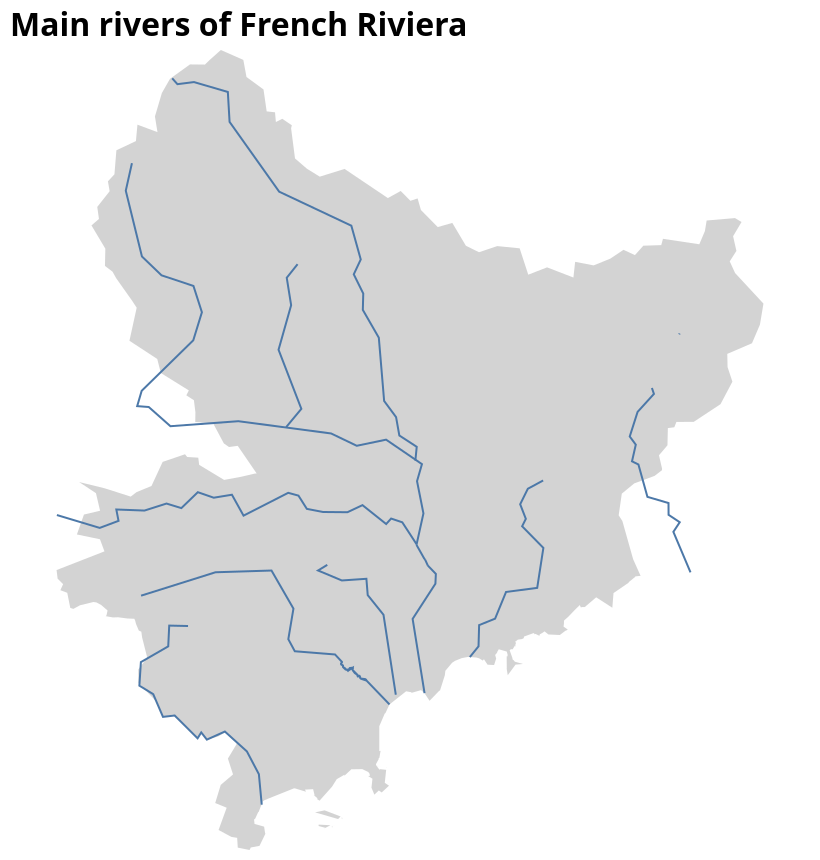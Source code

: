 {
  "config": {
    "view": {
      "continuousWidth": 400,
      "continuousHeight": 300
    },
    "title": {
      "anchor": "start",
      "font": "Fira Sans",
      "fontSize": 16
    }
  },
  "layer": [
    {
      "data": {
        "name": "data-d8e25bca57bb3e7451e300337dbffa94"
      },
      "mark": {
        "type": "geoshape",
        "fill": "lightgray"
      }
    },
    {
      "data": {
        "name": "data-8647d62fc7c11407ef1b6eb1741893b3"
      },
      "mark": {
        "type": "geoshape",
        "filled": false
      },
      "encoding": {
        "tooltip": {
          "type": "nominal",
          "field": "name"
        }
      }
    }
  ],
  "height": 400,
  "title": "Main rivers of French Riviera",
  "width": 400,
  "$schema": "https://vega.github.io/schema/vega-lite/v5.json",
  "datasets": {
    "data-d8e25bca57bb3e7451e300337dbffa94": [
      {
        "ISO3166-2": "FR-06",
        "admin_level": "6",
        "border_type": "departement",
        "boundary": "administrative",
        "id_": 7385,
        "latitude": 43.937854232198994,
        "longitude": 7.116715716536834,
        "name": "Alpes-Maritimes",
        "ref": "06",
        "ref:INSEE": "06",
        "ref:NUTS": "FR823",
        "type": "Feature",
        "type_": "relation",
        "wikidata": "Q3139",
        "wikipedia": "fr:Alpes-Maritimes",
        "geometry": {
          "type": "MultiPolygon",
          "coordinates": [
            [
              [
                [
                  6.6359389,
                  43.79060570000002
                ],
                [
                  6.7092684,
                  43.81125030000005
                ],
                [
                  6.7024185,
                  43.824608200000014
                ],
                [
                  6.6670974,
                  43.829918500000005
                ],
                [
                  6.6778791,
                  43.851913400000015
                ],
                [
                  6.7025745,
                  43.856128200000015
                ],
                [
                  6.6962713,
                  43.87550620000001
                ],
                [
                  6.6704841,
                  43.887784600000025
                ],
                [
                  6.7092491,
                  43.88093889999998
                ],
                [
                  6.7164933,
                  43.879325200000025
                ],
                [
                  6.749444400000001,
                  43.871706900000056
                ],
                [
                  6.7583537,
                  43.8766413
                ],
                [
                  6.7812711,
                  43.88344619999998
                ],
                [
                  6.7983478,
                  43.910015699999995
                ],
                [
                  6.8325827,
                  43.91842330000002
                ],
                [
                  6.8358961,
                  43.91542259999999
                ],
                [
                  6.8528891,
                  43.91464989999997
                ],
                [
                  6.8542468,
                  43.90673609999998
                ],
                [
                  6.8924422,
                  43.89012410000003
                ],
                [
                  6.91898,
                  43.89366840000001
                ],
                [
                  6.9392181,
                  43.89708870000002
                ],
                [
                  6.9422752,
                  43.897235900000005
                ],
                [
                  6.9132928,
                  43.92770220000005
                ],
                [
                  6.899985000000001,
                  43.92640159999998
                ],
                [
                  6.8920226,
                  43.930390500000016
                ],
                [
                  6.875707200000001,
                  43.95243260000002
                ],
                [
                  6.8482682,
                  43.9539609
                ],
                [
                  6.848505000000001,
                  43.96467080000004
                ],
                [
                  6.84621,
                  43.97795610000003
                ],
                [
                  6.8345912,
                  43.9833577
                ],
                [
                  6.8384074,
                  43.988780300000016
                ],
                [
                  6.7955724,
                  44.007928700000036
                ],
                [
                  6.7901014,
                  44.023382699999985
                ],
                [
                  6.747526800000001,
                  44.04342910000002
                ],
                [
                  6.75861,
                  44.079770199999984
                ],
                [
                  6.7520458,
                  44.08700410000001
                ],
                [
                  6.7272531,
                  44.11218049999999
                ],
                [
                  6.7216234,
                  44.119401299999986
                ],
                [
                  6.7100428,
                  44.12571559999995
                ],
                [
                  6.710642200000001,
                  44.14466429999999
                ],
                [
                  6.6893869,
                  44.17023560000003
                ],
                [
                  6.7008537,
                  44.17732430000002
                ],
                [
                  6.6982664,
                  44.19053199999999
                ],
                [
                  6.7172186,
                  44.207773599999996
                ],
                [
                  6.7145873,
                  44.218623399999984
                ],
                [
                  6.7245527,
                  44.22628990000006
                ],
                [
                  6.7275538,
                  44.252668799999974
                ],
                [
                  6.7574409,
                  44.262747700000006
                ],
                [
                  6.7597775,
                  44.280732100000016
                ],
                [
                  6.7904321,
                  44.272544700000026
                ],
                [
                  6.7865481,
                  44.289719699999985
                ],
                [
                  6.7972028,
                  44.31546959999998
                ],
                [
                  6.8096588,
                  44.33102220000005
                ],
                [
                  6.8401788,
                  44.34672959999996
                ],
                [
                  6.8630705,
                  44.346556899999996
                ],
                [
                  6.8701952,
                  44.351514099999996
                ],
                [
                  6.8874199,
                  44.36250810000005
                ],
                [
                  6.9218616,
                  44.35165700000006
                ],
                [
                  6.9266902,
                  44.33296669999999
                ],
                [
                  6.952752,
                  44.31929260000001
                ],
                [
                  6.957600900000001,
                  44.2952983
                ],
                [
                  6.9703713,
                  44.29427999999998
                ],
                [
                  6.9717059,
                  44.2836513
                ],
                [
                  6.981510200000001,
                  44.287152000000006
                ],
                [
                  6.9960782,
                  44.2800848
                ],
                [
                  6.994983,
                  44.276782000000004
                ],
                [
                  7.0009695,
                  44.24371680000001
                ],
                [
                  7.0192966,
                  44.232374500000006
                ],
                [
                  7.0388262,
                  44.22372719999994
                ],
                [
                  7.0768043,
                  44.23220919999999
                ],
                [
                  7.143103,
                  44.20023150000004
                ],
                [
                  7.1627268,
                  44.208014299999945
                ],
                [
                  7.177647400000001,
                  44.197245199999976
                ],
                [
                  7.1886486000000005,
                  44.19985129999999
                ],
                [
                  7.193692499999999,
                  44.18714120000004
                ],
                [
                  7.2194626,
                  44.168407899999956
                ],
                [
                  7.2417696000000005,
                  44.17297740000001
                ],
                [
                  7.2625235,
                  44.147908699999995
                ],
                [
                  7.2826254,
                  44.14077170000003
                ],
                [
                  7.3105191000000005,
                  44.14751950000003
                ],
                [
                  7.3448317,
                  44.145077600000036
                ],
                [
                  7.3580157,
                  44.1161135
                ],
                [
                  7.386793099999999,
                  44.12415690000004
                ],
                [
                  7.427136000000001,
                  44.11296999999999
                ],
                [
                  7.429774000000001,
                  44.130226000000015
                ],
                [
                  7.458088999999999,
                  44.126315
                ],
                [
                  7.483567000000001,
                  44.13371300000005
                ],
                [
                  7.5038006,
                  44.1434195
                ],
                [
                  7.5213052,
                  44.13761880000001
                ],
                [
                  7.5341655,
                  44.14794529999997
                ],
                [
                  7.5615945,
                  44.148589600000015
                ],
                [
                  7.564199000000001,
                  44.15551090000002
                ],
                [
                  7.6198643,
                  44.14951480000001
                ],
                [
                  7.6284106000000005,
                  44.1639946
                ],
                [
                  7.6310908,
                  44.175622099999984
                ],
                [
                  7.674485200000001,
                  44.17827230000001
                ],
                [
                  7.684484100000001,
                  44.17396130000002
                ],
                [
                  7.671565500000001,
                  44.15835070000004
                ],
                [
                  7.676647,
                  44.14222200000001
                ],
                [
                  7.666426000000001,
                  44.130751
                ],
                [
                  7.6745707,
                  44.1179682
                ],
                [
                  7.7180443,
                  44.084297
                ],
                [
                  7.712661799999999,
                  44.061185899999984
                ],
                [
                  7.7004925,
                  44.04069780000002
                ],
                [
                  7.6626924999999995,
                  44.02902089999999
                ],
                [
                  7.6630955,
                  44.01450820000004
                ],
                [
                  7.670522400000001,
                  43.99840550000002
                ],
                [
                  7.6522997,
                  43.9736279
                ],
                [
                  7.611261799999999,
                  43.95412710000003
                ],
                [
                  7.584788500000001,
                  43.954069500000024
                ],
                [
                  7.5815811,
                  43.94817299999997
                ],
                [
                  7.571717399999999,
                  43.947256900000006
                ],
                [
                  7.571111799999999,
                  43.9283259
                ],
                [
                  7.558106,
                  43.917296000000036
                ],
                [
                  7.5628763,
                  43.90238850000002
                ],
                [
                  7.562619699999999,
                  43.90078329999996
                ],
                [
                  7.5513461,
                  43.89456559999999
                ],
                [
                  7.5202213,
                  43.88626329999997
                ],
                [
                  7.501208,
                  43.874974399999964
                ],
                [
                  7.496422300000001,
                  43.85107120000001
                ],
                [
                  7.5020946,
                  43.84475129999997
                ],
                [
                  7.5185469,
                  43.8026073
                ],
                [
                  7.529972,
                  43.7841938
                ],
                [
                  7.5298903,
                  43.78420830000001
                ],
                [
                  7.5214985,
                  43.783571300000006
                ],
                [
                  7.5220565,
                  43.783257900000045
                ],
                [
                  7.5114114,
                  43.77700150000005
                ],
                [
                  7.512241,
                  43.776904299999956
                ],
                [
                  7.488532700000001,
                  43.7651803
                ],
                [
                  7.4867087,
                  43.74892940000001
                ],
                [
                  7.4619977,
                  43.760482300000014
                ],
                [
                  7.4445328,
                  43.74971349999994
                ],
                [
                  7.4397418,
                  43.749711800000036
                ],
                [
                  7.439080599999999,
                  43.749267700000004
                ],
                [
                  7.4391167,
                  43.749061199999986
                ],
                [
                  7.4384164,
                  43.74942189999998
                ],
                [
                  7.436885,
                  43.75191729999999
                ],
                [
                  7.428603100000001,
                  43.74603119999999
                ],
                [
                  7.419148200000001,
                  43.738887499999976
                ],
                [
                  7.4188535,
                  43.738694499999994
                ],
                [
                  7.4144819,
                  43.7359169
                ],
                [
                  7.4127007,
                  43.734695399999985
                ],
                [
                  7.4126708,
                  43.73163479999993
                ],
                [
                  7.412041600000001,
                  43.728095500000045
                ],
                [
                  7.4185234,
                  43.72475989999996
                ],
                [
                  7.415291600000001,
                  43.72343930000002
                ],
                [
                  7.4157717,
                  43.7239723
                ],
                [
                  7.4063163,
                  43.71878229999999
                ],
                [
                  7.3888106,
                  43.71939090000004
                ],
                [
                  7.382971800000001,
                  43.72280200000003
                ],
                [
                  7.379649100000001,
                  43.72112149999994
                ],
                [
                  7.376761400000001,
                  43.71997020000004
                ],
                [
                  7.375742000000001,
                  43.71963199999995
                ],
                [
                  7.375098,
                  43.717893400000044
                ],
                [
                  7.369817600000001,
                  43.71977690000005
                ],
                [
                  7.367133900000001,
                  43.720237399999995
                ],
                [
                  7.366264600000001,
                  43.72094520000001
                ],
                [
                  7.3513415,
                  43.71702009999999
                ],
                [
                  7.351588700000001,
                  43.71696460000002
                ],
                [
                  7.351237800000001,
                  43.71605679999996
                ],
                [
                  7.3512971,
                  43.715435800000016
                ],
                [
                  7.351083999999999,
                  43.71533259999998
                ],
                [
                  7.350783500000001,
                  43.715113499999994
                ],
                [
                  7.350511100000001,
                  43.71508300000006
                ],
                [
                  7.3482692,
                  43.71427349999998
                ],
                [
                  7.3427422,
                  43.71374050000005
                ],
                [
                  7.3420041000000005,
                  43.71360069999996
                ],
                [
                  7.339636600000001,
                  43.71227739999997
                ],
                [
                  7.3377433000000005,
                  43.71113789999997
                ],
                [
                  7.339335300000001,
                  43.71021809999997
                ],
                [
                  7.337936,
                  43.70727279999998
                ],
                [
                  7.3373164,
                  43.70685390000005
                ],
                [
                  7.334151,
                  43.70303040000002
                ],
                [
                  7.332005800000001,
                  43.70301550000004
                ],
                [
                  7.331825,
                  43.70321089999999
                ],
                [
                  7.3296517,
                  43.70209739999999
                ],
                [
                  7.329699,
                  43.701592999999974
                ],
                [
                  7.333712000000001,
                  43.69342199999998
                ],
                [
                  7.333956200000001,
                  43.691937299999964
                ],
                [
                  7.334337100000001,
                  43.69166930000001
                ],
                [
                  7.334343799999999,
                  43.69160250000003
                ],
                [
                  7.334853799999999,
                  43.691142100000015
                ],
                [
                  7.335314699999999,
                  43.69118219999999
                ],
                [
                  7.337423000000001,
                  43.68926300000006
                ],
                [
                  7.3498481,
                  43.68671899999996
                ],
                [
                  7.339979,
                  43.686094
                ],
                [
                  7.338621000000001,
                  43.686074999999924
                ],
                [
                  7.326601400000001,
                  43.67430799999998
                ],
                [
                  7.324987,
                  43.68153000000002
                ],
                [
                  7.325141,
                  43.681932999999965
                ],
                [
                  7.324982000000001,
                  43.69339900000001
                ],
                [
                  7.325114700000001,
                  43.69367920000001
                ],
                [
                  7.325207000000001,
                  43.69371600000003
                ],
                [
                  7.324964699999999,
                  43.69411970000001
                ],
                [
                  7.324812,
                  43.694431
                ],
                [
                  7.324713,
                  43.69478300000001
                ],
                [
                  7.326286,
                  43.69529500000002
                ],
                [
                  7.326353000000001,
                  43.69723599999995
                ],
                [
                  7.325221,
                  43.70025299999999
                ],
                [
                  7.3247512,
                  43.70057010000001
                ],
                [
                  7.3237846,
                  43.70073400000001
                ],
                [
                  7.312806299999999,
                  43.7030296
                ],
                [
                  7.3126523,
                  43.702701699999984
                ],
                [
                  7.3102128,
                  43.69968479999996
                ],
                [
                  7.3105754,
                  43.699446599999945
                ],
                [
                  7.3082206,
                  43.69741319999997
                ],
                [
                  7.307303000000001,
                  43.696748000000056
                ],
                [
                  7.3088864,
                  43.692750200000006
                ],
                [
                  7.3057358,
                  43.685550100000036
                ],
                [
                  7.295704699999999,
                  43.68593689999999
                ],
                [
                  7.290118500000001,
                  43.69205299999999
                ],
                [
                  7.2893863,
                  43.6913039
                ],
                [
                  7.288444200000001,
                  43.690484700000006
                ],
                [
                  7.282785700000001,
                  43.6930126
                ],
                [
                  7.282276200000001,
                  43.69311619999998
                ],
                [
                  7.281941500000001,
                  43.69315249999998
                ],
                [
                  7.278891,
                  43.693865800000005
                ],
                [
                  7.2688754,
                  43.69435550000008
                ],
                [
                  7.2653673,
                  43.69446420000004
                ],
                [
                  7.2562907,
                  43.6932238
                ],
                [
                  7.2461008,
                  43.6902627
                ],
                [
                  7.2414619,
                  43.6880965
                ],
                [
                  7.231098700000001,
                  43.679164999999976
                ],
                [
                  7.2303633,
                  43.6743722
                ],
                [
                  7.2228832,
                  43.65725990000002
                ],
                [
                  7.2219827,
                  43.65725670000001
                ],
                [
                  7.2069104,
                  43.6459501
                ],
                [
                  7.1994941,
                  43.65409650000002
                ],
                [
                  7.1992499,
                  43.65445170000004
                ],
                [
                  7.198839600000001,
                  43.65468520000004
                ],
                [
                  7.1939056,
                  43.6577771
                ],
                [
                  7.1788641,
                  43.654665400000034
                ],
                [
                  7.1793603,
                  43.655453
                ],
                [
                  7.175870199999999,
                  43.65583049999999
                ],
                [
                  7.1712028000000005,
                  43.6564591
                ],
                [
                  7.1713023,
                  43.6566453
                ],
                [
                  7.1455945,
                  43.64193300000002
                ],
                [
                  7.1394389,
                  43.63236930000002
                ],
                [
                  7.138251600000001,
                  43.631719799999985
                ],
                [
                  7.1299719,
                  43.61776869999996
                ],
                [
                  7.1299948,
                  43.59012659999999
                ],
                [
                  7.1319366,
                  43.590578
                ],
                [
                  7.130102,
                  43.58268329999998
                ],
                [
                  7.1289415,
                  43.58235570000001
                ],
                [
                  7.1291062,
                  43.581347300000004
                ],
                [
                  7.1248805,
                  43.57579510000002
                ],
                [
                  7.1251207,
                  43.57459180000003
                ],
                [
                  7.1267801,
                  43.57293940000002
                ],
                [
                  7.1281147,
                  43.57153880000002
                ],
                [
                  7.1303858,
                  43.569515599999974
                ],
                [
                  7.1310783,
                  43.57006439999998
                ],
                [
                  7.131287600000001,
                  43.570176200000006
                ],
                [
                  7.1404978,
                  43.56945400000002
                ],
                [
                  7.138381800000001,
                  43.55504659999999
                ],
                [
                  7.1448625,
                  43.55184989999999
                ],
                [
                  7.1336863,
                  43.54434330000001
                ],
                [
                  7.1292561,
                  43.546549399999996
                ],
                [
                  7.1224311,
                  43.54188270000004
                ],
                [
                  7.1179908,
                  43.54972570000002
                ],
                [
                  7.1195555,
                  43.559796599999956
                ],
                [
                  7.119519500000001,
                  43.55957629999996
                ],
                [
                  7.1127161,
                  43.562676999999994
                ],
                [
                  7.1144854,
                  43.5626036
                ],
                [
                  7.1157221,
                  43.563192899999976
                ],
                [
                  7.115457700000001,
                  43.5638256
                ],
                [
                  7.1146485,
                  43.56574800000002
                ],
                [
                  7.1129202,
                  43.5670728
                ],
                [
                  7.103973,
                  43.57022270000002
                ],
                [
                  7.0869905,
                  43.57003600000003
                ],
                [
                  7.0869213,
                  43.56982480000002
                ],
                [
                  7.0766051,
                  43.56285679999999
                ],
                [
                  7.0765587000000005,
                  43.56402330000003
                ],
                [
                  7.064817400000001,
                  43.55906049999997
                ],
                [
                  7.0576048,
                  43.55071390000005
                ],
                [
                  7.0384902,
                  43.535206300000006
                ],
                [
                  7.0343957,
                  43.53710660000003
                ],
                [
                  7.0356179,
                  43.53771260000004
                ],
                [
                  7.0297331,
                  43.5413644
                ],
                [
                  7.0309636,
                  43.541099799999984
                ],
                [
                  7.0286827,
                  43.54798300000001
                ],
                [
                  7.016250600000001,
                  43.547515999999995
                ],
                [
                  7.017737,
                  43.54515820000003
                ],
                [
                  7.0010154,
                  43.54883880000002
                ],
                [
                  6.9993892,
                  43.54892930000004
                ],
                [
                  6.954094,
                  43.53576679999995
                ],
                [
                  6.9542453,
                  43.5356128
                ],
                [
                  6.9516825,
                  43.534621700000024
                ],
                [
                  6.9451161,
                  43.52236269999998
                ],
                [
                  6.9447266,
                  43.52274000000001
                ],
                [
                  6.9401153,
                  43.51541459999997
                ],
                [
                  6.9387552,
                  43.51445319999999
                ],
                [
                  6.9382464,
                  43.51461529999996
                ],
                [
                  6.9390138,
                  43.50931539999997
                ],
                [
                  6.9392618,
                  43.509381599999976
                ],
                [
                  6.9536944,
                  43.50639909999998
                ],
                [
                  6.9552059,
                  43.49887959999998
                ],
                [
                  6.9557725,
                  43.4987373
                ],
                [
                  6.9466385,
                  43.485066899999964
                ],
                [
                  6.9332334,
                  43.483246100000024
                ],
                [
                  6.9335262,
                  43.48360870000003
                ],
                [
                  6.9313829,
                  43.48046139999997
                ],
                [
                  6.9133393,
                  43.48308980000003
                ],
                [
                  6.9124122,
                  43.493978700000014
                ],
                [
                  6.9037401,
                  43.494962099999995
                ],
                [
                  6.8839579,
                  43.502643
                ],
                [
                  6.8963421,
                  43.527406599999985
                ],
                [
                  6.8788105,
                  43.53259069999998
                ],
                [
                  6.887274500000001,
                  43.552734100000016
                ],
                [
                  6.906082,
                  43.564338699999986
                ],
                [
                  6.8982327,
                  43.5819308
                ],
                [
                  6.9119726,
                  43.598458200000024
                ],
                [
                  6.8943169,
                  43.61119259999998
                ],
                [
                  6.8829933,
                  43.60633710000001
                ],
                [
                  6.8660262,
                  43.60293980000001
                ],
                [
                  6.8576546,
                  43.610948200000024
                ],
                [
                  6.8523633,
                  43.604225199999966
                ],
                [
                  6.8389068,
                  43.61426079999997
                ],
                [
                  6.824002,
                  43.62380339999999
                ],
                [
                  6.8132314,
                  43.63056400000003
                ],
                [
                  6.7988641,
                  43.62813890000002
                ],
                [
                  6.7907148,
                  43.64352160000001
                ],
                [
                  6.7612838,
                  43.665849999999956
                ],
                [
                  6.7610699,
                  43.680634300000015
                ],
                [
                  6.7747485,
                  43.69379649999999
                ],
                [
                  6.7669154,
                  43.71614129999998
                ],
                [
                  6.765728400000001,
                  43.722461500000044
                ],
                [
                  6.7619001,
                  43.72367089999997
                ],
                [
                  6.757653,
                  43.730893200000054
                ],
                [
                  6.7561665,
                  43.73495190000003
                ],
                [
                  6.7549614,
                  43.736754000000005
                ],
                [
                  6.7446483,
                  43.73703429999999
                ],
                [
                  6.7300031,
                  43.73841260000001
                ],
                [
                  6.722269000000001,
                  43.7382249
                ],
                [
                  6.711279,
                  43.73961819999997
                ],
                [
                  6.7123819,
                  43.740466899999994
                ],
                [
                  6.7140354,
                  43.74591239999997
                ],
                [
                  6.7043005,
                  43.751979299999995
                ],
                [
                  6.6969419,
                  43.75483570000003
                ],
                [
                  6.6923907,
                  43.755287500000016
                ],
                [
                  6.6717492,
                  43.75164750000007
                ],
                [
                  6.6616813,
                  43.74767359999999
                ],
                [
                  6.6569365000000005,
                  43.74878920000003
                ],
                [
                  6.6523367,
                  43.765459499999984
                ],
                [
                  6.6417706,
                  43.768329699999995
                ],
                [
                  6.6459989,
                  43.7750061
                ],
                [
                  6.6375673,
                  43.781094300000014
                ],
                [
                  6.6362775,
                  43.78889729999999
                ],
                [
                  6.6359389,
                  43.79060570000002
                ]
              ]
            ],
            [
              [
                [
                  7.0192417,
                  43.54885510000001
                ],
                [
                  7.019186200000001,
                  43.5486891
                ],
                [
                  7.0189432,
                  43.548719999999975
                ],
                [
                  7.0190186,
                  43.548896799999994
                ],
                [
                  7.0192417,
                  43.54885510000001
                ]
              ]
            ],
            [
              [
                [
                  7.0456185,
                  43.50391389999995
                ],
                [
                  7.0457258,
                  43.504271900000035
                ],
                [
                  7.046053000000001,
                  43.503834200000014
                ],
                [
                  7.0454495,
                  43.50357540000004
                ],
                [
                  7.0456185,
                  43.50391389999995
                ]
              ]
            ],
            [
              [
                [
                  7.0475845,
                  43.50504870000003
                ],
                [
                  7.0370757,
                  43.50711009999999
                ],
                [
                  7.0371835,
                  43.50865960000001
                ],
                [
                  7.0552135,
                  43.507997900000014
                ],
                [
                  7.0475845,
                  43.50504870000003
                ]
              ]
            ],
            [
              [
                [
                  7.0514728,
                  43.49945329999999
                ],
                [
                  7.0515462,
                  43.499491699999986
                ],
                [
                  7.0514728,
                  43.49945329999999
                ],
                [
                  7.0514728,
                  43.49945329999999
                ]
              ]
            ],
            [
              [
                [
                  7.0574066,
                  43.505822400000014
                ],
                [
                  7.0575263,
                  43.50594450000002
                ],
                [
                  7.057793800000001,
                  43.50591070000003
                ],
                [
                  7.057685200000001,
                  43.505786900000025
                ],
                [
                  7.0574066,
                  43.505822400000014
                ]
              ]
            ],
            [
              [
                [
                  7.0581848,
                  43.506760799999995
                ],
                [
                  7.0587381,
                  43.506073900000025
                ],
                [
                  7.0563673,
                  43.50602870000002
                ],
                [
                  7.0575638,
                  43.50630249999997
                ],
                [
                  7.0581848,
                  43.506760799999995
                ]
              ]
            ],
            [
              [
                [
                  7.058363,
                  43.50559650000002
                ],
                [
                  7.0584271,
                  43.505763300000034
                ],
                [
                  7.0592551,
                  43.50617680000003
                ],
                [
                  7.0587462,
                  43.5055629
                ],
                [
                  7.058363,
                  43.50559650000002
                ]
              ]
            ],
            [
              [
                [
                  7.0587403,
                  43.507534699999994
                ],
                [
                  7.058959,
                  43.507452399999934
                ],
                [
                  7.0588245,
                  43.507330300000035
                ],
                [
                  7.0585482,
                  43.507375800000005
                ],
                [
                  7.0587403,
                  43.507534699999994
                ]
              ]
            ],
            [
              [
                [
                  7.0591593,
                  43.507275399999955
                ],
                [
                  7.0590946,
                  43.507316100000004
                ],
                [
                  7.0592931,
                  43.50735059999999
                ],
                [
                  7.059237,
                  43.507266
                ],
                [
                  7.0591593,
                  43.507275399999955
                ]
              ]
            ],
            [
              [
                [
                  7.0602543,
                  43.5074043
                ],
                [
                  7.0601248,
                  43.50744500000001
                ],
                [
                  7.0613594,
                  43.507379299999975
                ],
                [
                  7.060603900000001,
                  43.50731659999993
                ],
                [
                  7.0602543,
                  43.5074043
                ]
              ]
            ],
            [
              [
                [
                  7.0669301,
                  43.51484249999999
                ],
                [
                  7.031642300000001,
                  43.522217600000005
                ],
                [
                  7.0463019000000005,
                  43.52447459999999
                ],
                [
                  7.0707486,
                  43.51766410000002
                ],
                [
                  7.0669301,
                  43.51484249999999
                ]
              ]
            ],
            [
              [
                [
                  7.0729178,
                  43.515405299999955
                ],
                [
                  7.0722058,
                  43.5156941
                ],
                [
                  7.0728838,
                  43.51687070000001
                ],
                [
                  7.0736632,
                  43.51446239999992
                ],
                [
                  7.0729178,
                  43.515405299999955
                ]
              ]
            ],
            [
              [
                [
                  7.0845438,
                  43.568552199999985
                ],
                [
                  7.084325,
                  43.56849650000006
                ],
                [
                  7.084220900000001,
                  43.568677899999976
                ],
                [
                  7.0844683,
                  43.56874090000001
                ],
                [
                  7.0845438,
                  43.568552199999985
                ]
              ]
            ],
            [
              [
                [
                  7.0849264,
                  43.56650230000004
                ],
                [
                  7.0847014,
                  43.566517399999974
                ],
                [
                  7.0847147,
                  43.56670740000004
                ],
                [
                  7.0849649,
                  43.56668779999995
                ],
                [
                  7.0849264,
                  43.56650230000004
                ]
              ]
            ],
            [
              [
                [
                  7.126498,
                  43.54643680000002
                ],
                [
                  7.1268172,
                  43.5464466
                ],
                [
                  7.1267594,
                  43.54639370000001
                ],
                [
                  7.126498,
                  43.54643680000002
                ]
              ]
            ],
            [
              [
                [
                  7.1275875,
                  43.57407390000001
                ],
                [
                  7.1282323,
                  43.57295690000004
                ],
                [
                  7.1281113,
                  43.572868000000014
                ],
                [
                  7.1277397,
                  43.57336359999995
                ],
                [
                  7.1275875,
                  43.57407390000001
                ]
              ]
            ],
            [
              [
                [
                  7.127756,
                  43.54654179999995
                ],
                [
                  7.1278618,
                  43.54658809999997
                ],
                [
                  7.1279357,
                  43.546567099999976
                ],
                [
                  7.1278713,
                  43.54651459999998
                ],
                [
                  7.127756,
                  43.54654179999995
                ]
              ]
            ],
            [
              [
                [
                  7.129102,
                  43.57210000000001
                ],
                [
                  7.1290416,
                  43.57197739999999
                ],
                [
                  7.1288369,
                  43.57201790000002
                ],
                [
                  7.1289058,
                  43.57216180000004
                ],
                [
                  7.129102,
                  43.57210000000001
                ]
              ]
            ],
            [
              [
                [
                  7.1318705,
                  43.572594899999956
                ],
                [
                  7.1319441,
                  43.572765600000004
                ],
                [
                  7.1320541,
                  43.57273259999999
                ],
                [
                  7.131959000000001,
                  43.57256570000003
                ],
                [
                  7.1318705,
                  43.572594899999956
                ]
              ]
            ],
            [
              [
                [
                  7.1319027,
                  43.543726699999986
                ],
                [
                  7.1319685,
                  43.54376149999998
                ],
                [
                  7.1320314,
                  43.54375000000001
                ],
                [
                  7.1319537,
                  43.54367230000004
                ],
                [
                  7.1319027,
                  43.543726699999986
                ]
              ]
            ],
            [
              [
                [
                  7.1323292,
                  43.54389389999995
                ],
                [
                  7.1323774,
                  43.54388999999997
                ],
                [
                  7.1323345,
                  43.543858900000025
                ],
                [
                  7.1323292,
                  43.54389389999995
                ]
              ]
            ],
            [
              [
                [
                  7.132415,
                  43.54399499999998
                ],
                [
                  7.1324645,
                  43.544019899999995
                ],
                [
                  7.1324445,
                  43.54395030000002
                ],
                [
                  7.132415,
                  43.54399499999998
                ]
              ]
            ],
            [
              [
                [
                  7.1379779,
                  43.55501750000002
                ],
                [
                  7.138053,
                  43.55501170000002
                ],
                [
                  7.1380369,
                  43.55495140000002
                ],
                [
                  7.1379779,
                  43.55501750000002
                ]
              ]
            ],
            [
              [
                [
                  7.1383266,
                  43.548787200000035
                ],
                [
                  7.1385653,
                  43.54875609999994
                ],
                [
                  7.1384473,
                  43.54856369999999
                ],
                [
                  7.1383266,
                  43.548787200000035
                ]
              ]
            ],
            [
              [
                [
                  7.1403605,
                  43.5715995
                ],
                [
                  7.1405407,
                  43.5718482
                ],
                [
                  7.1410945,
                  43.57203430000002
                ],
                [
                  7.140910800000001,
                  43.571580600000026
                ],
                [
                  7.1403605,
                  43.5715995
                ]
              ]
            ],
            [
              [
                [
                  7.1410087,
                  43.568652000000036
                ],
                [
                  7.1410958,
                  43.56858549999999
                ],
                [
                  7.141030100000001,
                  43.56851009999999
                ],
                [
                  7.1409818000000005,
                  43.56851200000008
                ],
                [
                  7.1410087,
                  43.568652000000036
                ]
              ]
            ],
            [
              [
                [
                  7.1437016,
                  43.55456070000006
                ],
                [
                  7.1438411,
                  43.55444599999996
                ],
                [
                  7.143766,
                  43.554323599999954
                ],
                [
                  7.1436962,
                  43.55434889999999
                ],
                [
                  7.1437016,
                  43.55456070000006
                ]
              ]
            ],
            [
              [
                [
                  7.3375475,
                  43.70587239999999
                ],
                [
                  7.337315700000001,
                  43.706019500000004
                ],
                [
                  7.339508400000001,
                  43.7079532
                ],
                [
                  7.338826700000001,
                  43.7068003
                ],
                [
                  7.3375475,
                  43.70587239999999
                ]
              ]
            ],
            [
              [
                [
                  7.3395046,
                  43.71143279999999
                ],
                [
                  7.339480100000001,
                  43.71156329999999
                ],
                [
                  7.3401366,
                  43.7118128
                ],
                [
                  7.3401574,
                  43.71171810000004
                ],
                [
                  7.3395046,
                  43.71143279999999
                ]
              ]
            ],
            [
              [
                [
                  7.339633000000001,
                  43.71175419999997
                ],
                [
                  7.339544400000001,
                  43.71195099999998
                ],
                [
                  7.339799500000001,
                  43.711943499999975
                ],
                [
                  7.3398224,
                  43.71187930000001
                ],
                [
                  7.339633000000001,
                  43.71175419999997
                ]
              ]
            ],
            [
              [
                [
                  7.3672777,
                  43.720028199999994
                ],
                [
                  7.367571600000001,
                  43.71924029999998
                ],
                [
                  7.3667064,
                  43.71991809999998
                ],
                [
                  7.366945699999999,
                  43.72006119999998
                ],
                [
                  7.3672777,
                  43.720028199999994
                ]
              ]
            ],
            [
              [
                [
                  7.3675509,
                  43.71921839999997
                ],
                [
                  7.367655499999999,
                  43.71923389999998
                ],
                [
                  7.367647500000001,
                  43.7191602
                ],
                [
                  7.3675885,
                  43.71917570000004
                ],
                [
                  7.3675509,
                  43.71921839999997
                ]
              ]
            ],
            [
              [
                [
                  7.3923513000000005,
                  43.72006280000004
                ],
                [
                  7.392349499999999,
                  43.71991930000003
                ],
                [
                  7.3921074,
                  43.71996999999999
                ],
                [
                  7.3922465,
                  43.720006100000056
                ],
                [
                  7.3923513000000005,
                  43.72006280000004
                ]
              ]
            ]
          ]
        }
      }
    ],
    "data-8647d62fc7c11407ef1b6eb1741893b3": [
      {
        "id_": 1076176,
        "latitude": 43.95332664498935,
        "length": 107106.16032824226,
        "longitude": 6.977516688674625,
        "name": "Le Var",
        "name:it": "Varo",
        "name:oc": "Var",
        "ref:sandre": "Y6--0200",
        "source:name:oc": "ieo-bdtopoc",
        "type": "Feature",
        "type_": "relation",
        "waterway": "river",
        "wikidata": null,
        "wikipedia": null,
        "geometry": {
          "type": "MultiLineString",
          "coordinates": [
            [
              [
                6.7513384,
                44.238523799999996
              ],
              [
                6.7419176,
                44.20833650000006
              ],
              [
                6.7666551,
                44.13609970000003
              ],
              [
                6.7966084,
                44.11540479999997
              ],
              [
                6.845506,
                44.10372189999997
              ],
              [
                6.8584442,
                44.074791499999996
              ],
              [
                6.8452369,
                44.04395409999999
              ],
              [
                6.766258900000001,
                43.98835069999999
              ],
              [
                6.7593829,
                43.97147079999997
              ],
              [
                6.7770524,
                43.970505500000016
              ],
              [
                6.810269,
                43.949348499999964
              ],
              [
                6.9142069,
                43.95486699999999
              ],
              [
                7.0562467,
                43.941339500000026
              ],
              [
                7.095474800000001,
                43.92777480000001
              ],
              [
                7.140385,
                43.93451920000004
              ],
              [
                7.1952631,
                43.907537199999986
              ],
              [
                7.1877454,
                43.888748700000036
              ],
              [
                7.197551600000001,
                43.853156900000016
              ],
              [
                7.186910400000001,
                43.818435300000004
              ]
            ],
            [
              [
                7.186910400000001,
                43.818435300000004
              ],
              [
                7.198961399999999,
                43.80304820000001
              ]
            ],
            [
              [
                7.198961399999999,
                43.80304820000001
              ],
              [
                7.2002496,
                43.801947899999995
              ]
            ],
            [
              [
                7.2002496,
                43.801947899999995
              ],
              [
                7.204314900000001,
                43.79553880000001
              ]
            ],
            [
              [
                7.204314900000001,
                43.79553880000001
              ],
              [
                7.2165778,
                43.78633599999999
              ],
              [
                7.215875800000001,
                43.77550730000002
              ],
              [
                7.1810215,
                43.73662779999996
              ],
              [
                7.1992499,
                43.65445170000004
              ]
            ],
            [
              [
                7.186910400000001,
                43.818435300000004
              ],
              [
                7.198961399999999,
                43.80304820000001
              ]
            ],
            [
              [
                7.2002496,
                43.801947899999995
              ],
              [
                7.204314900000001,
                43.79553880000001
              ]
            ]
          ]
        }
      },
      {
        "id_": 1084687,
        "latitude": 44.14639462182263,
        "length": 62737.17109873583,
        "longitude": 7.033972618767236,
        "name": "La Tin\u00e9e",
        "name:it": "Tinea",
        "name:oc": "Tini\u00e1",
        "ref:sandre": "Y62-0400",
        "source:name:oc": "ieo-bdtopoc",
        "type": "Feature",
        "type_": "relation",
        "waterway": "river",
        "wikidata": null,
        "wikipedia": null,
        "geometry": {
          "type": "LineString",
          "coordinates": [
            [
              6.8129816,
              44.33150089999998
            ],
            [
              6.8209827,
              44.32509630000001
            ],
            [
              6.8463141,
              44.32739860000005
            ],
            [
              6.8981501,
              44.31655490000005
            ],
            [
              6.9008123,
              44.28377350000004
            ],
            [
              6.9767371,
              44.20723980000004
            ],
            [
              7.087195,
              44.16989609999996
            ],
            [
              7.1015971,
              44.13283769999998
            ],
            [
              7.0909059,
              44.11649510000004
            ],
            [
              7.1054328,
              44.095374099999994
            ],
            [
              7.104778200000001,
              44.077405600000006
            ],
            [
              7.129262600000001,
              44.0467998
            ],
            [
              7.1373875,
              43.97714919999998
            ],
            [
              7.1556746,
              43.95935230000005
            ],
            [
              7.1606659,
              43.93910749999997
            ],
            [
              7.1872882,
              43.926626899999995
            ],
            [
              7.185197700000001,
              43.91141890000003
            ]
          ]
        }
      },
      {
        "id_": 1116884,
        "latitude": 43.89089071873767,
        "length": 27979.368285974648,
        "longitude": 7.549631481859748,
        "name": "La Roya",
        "name:it": "Fiume Roia",
        "name:oc": null,
        "ref:sandre": "Y66-0400",
        "source:name:oc": null,
        "type": "Feature",
        "type_": "relation",
        "waterway": "river",
        "wikidata": "Q2094628",
        "wikipedia": "en:Roya (river)",
        "geometry": {
          "type": "MultiLineString",
          "coordinates": [
            [
              [
                7.5472968,
                43.99146270000003
              ],
              [
                7.5503954,
                43.98491729999999
              ],
              [
                7.5253886,
                43.965133800000025
              ],
              [
                7.5133527,
                43.93799959999999
              ],
              [
                7.522616500000001,
                43.92899300000002
              ],
              [
                7.516818000000001,
                43.91061299999998
              ],
              [
                7.526639399999999,
                43.90715529999999
              ],
              [
                7.540438099999999,
                43.87143049999996
              ],
              [
                7.5726943,
                43.8646059
              ],
              [
                7.572806800000001,
                43.85160489999995
              ],
              [
                7.589883500000001,
                43.843427899999995
              ],
              [
                7.580149,
                43.83281059999999
              ],
              [
                7.606360699999999,
                43.78807060000001
              ]
            ],
            [
              [
                7.589731500000001,
                44.051448900000004
              ],
              [
                7.5890717,
                44.050483099999944
              ]
            ]
          ]
        }
      },
      {
        "id_": 1162746,
        "latitude": 43.85655269938015,
        "length": 53425.954068177445,
        "longitude": 6.911555354210652,
        "name": "L'Est\u00e9ron",
        "name:it": null,
        "name:oc": null,
        "ref:sandre": "Y64-0400",
        "source:name:oc": null,
        "type": "Feature",
        "type_": "relation",
        "waterway": "river",
        "wikidata": null,
        "wikipedia": null,
        "geometry": {
          "type": "LineString",
          "coordinates": [
            [
              6.6364797,
              43.85137020000002
            ],
            [
              6.7020067,
              43.83716939999999
            ],
            [
              6.7308064,
              43.8449412
            ],
            [
              6.727445900000001,
              43.857489300000026
            ],
            [
              6.7705259,
              43.856308600000084
            ],
            [
              6.804238200000001,
              43.86404780000004
            ],
            [
              6.8269967,
              43.859026499999956
            ],
            [
              6.8522057,
              43.87658089999998
            ],
            [
              6.8765831,
              43.8704949
            ],
            [
              6.9044055,
              43.873778399999985
            ],
            [
              6.9221864,
              43.850698300000055
            ],
            [
              6.9905664,
              43.875887100000014
            ],
            [
              7.0062518,
              43.87278909999996
            ],
            [
              7.019076,
              43.85817849999997
            ],
            [
              7.0438881,
              43.85472799999998
            ],
            [
              7.0812142,
              43.85447460000002
            ],
            [
              7.104263,
              43.86228330000002
            ],
            [
              7.1405017,
              43.841451600000006
            ],
            [
              7.1480996,
              43.84749069999996
            ],
            [
              7.1651747,
              43.84334429999998
            ],
            [
              7.186747400000001,
              43.81946199999997
            ]
          ]
        }
      },
      {
        "id_": 1162751,
        "latitude": 43.74213480897144,
        "length": 22600.306409004734,
        "longitude": 7.111516339393439,
        "name": "La Cagne",
        "name:it": null,
        "name:oc": null,
        "ref:sandre": "Y5620500",
        "source:name:oc": null,
        "type": "Feature",
        "type_": "relation",
        "waterway": "river",
        "wikidata": null,
        "wikipedia": null,
        "geometry": {
          "type": "LineString",
          "coordinates": [
            [
              7.0503635000000004,
              43.796353400000044
            ],
            [
              7.0362303,
              43.79011689999998
            ],
            [
              7.0726727,
              43.77910600000001
            ],
            [
              7.1102417,
              43.780947900000044
            ],
            [
              7.1122613,
              43.762923699999995
            ],
            [
              7.1364165,
              43.741166300000046
            ],
            [
              7.1552354000000005,
              43.65269209999998
            ]
          ]
        }
      },
      {
        "id_": 1162753,
        "latitude": 43.79143725116966,
        "length": 29745.809683596483,
        "longitude": 7.340630081074801,
        "name": "Le Paillon",
        "name:it": null,
        "name:oc": null,
        "ref:sandre": "Y65-0400",
        "source:name:oc": null,
        "type": "Feature",
        "type_": "relation",
        "waterway": "river",
        "wikidata": "Q3088027",
        "wikipedia": null,
        "geometry": {
          "type": "LineString",
          "coordinates": [
            [
              7.3807811,
              43.8895067
            ],
            [
              7.3573765,
              43.880384399999954
            ],
            [
              7.345647199999999,
              43.8632654
            ],
            [
              7.354301500000001,
              43.84715609999998
            ],
            [
              7.348637300000001,
              43.83895599999996
            ],
            [
              7.3811488,
              43.815064599999985
            ],
            [
              7.371700199999999,
              43.77089510000002
            ],
            [
              7.324013300000001,
              43.7664154
            ],
            [
              7.3072444999999995,
              43.73687070000001
            ],
            [
              7.2828114,
              43.72974519999996
            ],
            [
              7.281884299999999,
              43.706261299999994
            ],
            [
              7.268568700000001,
              43.69438070000006
            ]
          ]
        }
      },
      {
        "id_": 1281435,
        "latitude": 43.63787231530272,
        "length": 37191.082290379585,
        "longitude": 6.842304154657863,
        "name": "La Siagne",
        "name:it": null,
        "name:oc": null,
        "ref:sandre": "Y55-0400",
        "source:name:oc": null,
        "type": "Feature",
        "type_": "relation",
        "waterway": "river",
        "wikidata": "Q652329",
        "wikipedia": "fr:Siagne",
        "geometry": {
          "type": "LineString",
          "coordinates": [
            [
              6.8372413,
              43.72873270000003
            ],
            [
              6.8084238,
              43.72920829999999
            ],
            [
              6.8068953,
              43.70623339999997
            ],
            [
              6.7650581,
              43.688807400000044
            ],
            [
              6.7627266,
              43.66273150000003
            ],
            [
              6.7839569,
              43.653274899999964
            ],
            [
              6.7988641,
              43.62813890000002
            ],
            [
              6.8167617,
              43.629675799999994
            ],
            [
              6.8518326,
              43.60438599999999
            ],
            [
              6.8574335,
              43.61091170000004
            ],
            [
              6.8660262,
              43.60293980000001
            ],
            [
              6.893611000000001,
              43.61189879999996
            ],
            [
              6.9273163,
              43.589856400000045
            ],
            [
              6.945670200000001,
              43.564584899999986
            ],
            [
              6.950021,
              43.53077599999999
            ]
          ]
        }
      },
      {
        "id_": 1804442,
        "latitude": 43.72644657203092,
        "length": 52829.23268428956,
        "longitude": 6.991020769338718,
        "name": "Le Loup",
        "name:it": null,
        "name:oc": null,
        "ref:sandre": "Y5610500",
        "source:name:oc": null,
        "type": "Feature",
        "type_": "relation",
        "waterway": "river",
        "wikidata": "Q549450",
        "wikipedia": "fr:Loup (fleuve)",
        "geometry": {
          "type": "MultiLineString",
          "coordinates": [
            [
              [
                6.7653246,
                43.76230229999997
              ],
              [
                6.8791887,
                43.78815879999998
              ],
              [
                6.964972,
                43.790079499999976
              ],
              [
                6.99857,
                43.74795979999997
              ],
              [
                6.9907187,
                43.71414909999999
              ],
              [
                7.000646,
                43.70081279999998
              ],
              [
                7.0622261,
                43.69724760000005
              ],
              [
                7.0727951,
                43.689035999999966
              ]
            ],
            [
              [
                7.0727951,
                43.689035999999966
              ],
              [
                7.071404,
                43.687102
              ],
              [
                7.071538000000001,
                43.68640100000002
              ],
              [
                7.071947,
                43.68597799999999
              ],
              [
                7.074114,
                43.685168999999995
              ],
              [
                7.074558,
                43.683218000000025
              ],
              [
                7.078097,
                43.68081200000001
              ],
              [
                7.079514,
                43.680292999999985
              ],
              [
                7.081011,
                43.68038400000001
              ],
              [
                7.081706,
                43.679452999999974
              ],
              [
                7.08227,
                43.679373999999996
              ],
              [
                7.089247,
                43.68250400000002
              ],
              [
                7.088692,
                43.680749000000006
              ],
              [
                7.089867,
                43.679233000000046
              ],
              [
                7.092550000000001,
                43.67663999999997
              ],
              [
                7.096081,
                43.674927
              ],
              [
                7.0969313,
                43.67312230000001
              ],
              [
                7.097543300000001,
                43.67292179999998
              ],
              [
                7.099574,
                43.67342400000001
              ],
              [
                7.100927,
                43.670986000000006
              ],
              [
                7.101986,
                43.67037000000002
              ],
              [
                7.1105395,
                43.668292
              ]
            ],
            [
              [
                7.0727951,
                43.689035999999966
              ],
              [
                7.0728075,
                43.68873830000001
              ],
              [
                7.0715713,
                43.68728569999996
              ],
              [
                7.0715964,
                43.68639689999997
              ],
              [
                7.072106700000001,
                43.68594479999998
              ],
              [
                7.0740581,
                43.6852691
              ],
              [
                7.0743096,
                43.68505859999996
              ],
              [
                7.0744138,
                43.68487929999998
              ],
              [
                7.0746258,
                43.683203100000014
              ],
              [
                7.0773857,
                43.682015399999976
              ],
              [
                7.0777235,
                43.68173479999996
              ],
              [
                7.0783201,
                43.68073349999999
              ],
              [
                7.0811779,
                43.68042689999997
              ],
              [
                7.0817852,
                43.67947049999996
              ],
              [
                7.0822201,
                43.67939510000003
              ],
              [
                7.0848261,
                43.68213339999998
              ],
              [
                7.0849913,
                43.682188599999954
              ],
              [
                7.0854284,
                43.68212789999997
              ],
              [
                7.086953,
                43.68157300000002
              ],
              [
                7.0882236,
                43.682379699999984
              ],
              [
                7.0889503,
                43.682637000000014
              ],
              [
                7.0892476,
                43.68261119999997
              ],
              [
                7.0895424,
                43.682238199999965
              ],
              [
                7.089522,
                43.68202319999998
              ],
              [
                7.0887394,
                43.68079010000004
              ],
              [
                7.0893137,
                43.68001640000001
              ],
              [
                7.0912501,
                43.678204299999976
              ],
              [
                7.0925867,
                43.67667889999997
              ],
              [
                7.0956898,
                43.67518420000003
              ],
              [
                7.0963259,
                43.67477609999999
              ],
              [
                7.0971522,
                43.673128700000014
              ],
              [
                7.098615700000001,
                43.67364329999995
              ],
              [
                7.0996525,
                43.67348700000002
              ],
              [
                7.1001835,
                43.6728897
              ],
              [
                7.1010166,
                43.67095480000002
              ],
              [
                7.1021349,
                43.67037440000002
              ],
              [
                7.1047637,
                43.66977820000003
              ],
              [
                7.1077546,
                43.67000840000002
              ],
              [
                7.1083339,
                43.669927599999966
              ],
              [
                7.1092284,
                43.669536100000016
              ],
              [
                7.1105395,
                43.668292
              ]
            ],
            [
              [
                7.1105395,
                43.668292
              ],
              [
                7.109701000000001,
                43.669318000000004
              ],
              [
                7.108854,
                43.66981000000005
              ],
              [
                7.10816,
                43.670027
              ],
              [
                7.101902,
                43.670548000000004
              ],
              [
                7.100988,
                43.671123000000016
              ],
              [
                7.1005997,
                43.6723346
              ],
              [
                7.100006,
                43.67333399999998
              ],
              [
                7.0997176,
                43.67353110000005
              ],
              [
                7.0987139,
                43.67374860000001
              ],
              [
                7.0973436,
                43.67320790000003
              ],
              [
                7.0970224,
                43.67350369999999
              ],
              [
                7.096579,
                43.67455699999996
              ],
              [
                7.096196,
                43.674971999999975
              ],
              [
                7.089577000000001,
                43.67977499999997
              ],
              [
                7.0888,
                43.68075099999997
              ],
              [
                7.089692,
                43.68221999999995
              ],
              [
                7.0893419,
                43.68268279999998
              ],
              [
                7.08477,
                43.68220299999999
              ],
              [
                7.082116,
                43.67942500000004
              ],
              [
                7.081164,
                43.68049000000001
              ],
              [
                7.078297,
                43.680795
              ],
              [
                7.077823,
                43.68166400000005
              ],
              [
                7.077485,
                43.681989999999956
              ],
              [
                7.074671,
                43.68321999999996
              ],
              [
                7.074463,
                43.68493700000001
              ],
              [
                7.074285,
                43.68514299999995
              ],
              [
                7.073899000000001,
                43.685389000000036
              ],
              [
                7.072091,
                43.686001000000026
              ],
              [
                7.071644,
                43.686477999999966
              ],
              [
                7.071658,
                43.68719099999997
              ],
              [
                7.072857,
                43.68870000000002
              ],
              [
                7.0729013,
                43.68894619999995
              ],
              [
                7.0727951,
                43.689035999999966
              ]
            ],
            [
              [
                7.1105395,
                43.668292
              ],
              [
                7.1455966,
                43.64193279999996
              ]
            ]
          ]
        }
      },
      {
        "id_": 3000578,
        "latitude": 44.035276406268444,
        "length": 21845.424998265356,
        "longitude": 6.990809025870252,
        "name": "Cians",
        "name:it": null,
        "name:oc": null,
        "ref:sandre": "Y6110500",
        "source:name:oc": null,
        "type": "Feature",
        "type_": "relation",
        "waterway": "river",
        "wikidata": null,
        "wikipedia": null,
        "geometry": {
          "type": "LineString",
          "coordinates": [
            [
              7.004889200000001,
              44.12763640000002
            ],
            [
              6.9883193,
              44.11272860000001
            ],
            [
              6.995043400000001,
              44.08252609999998
            ],
            [
              6.975764200000001,
              44.03355900000004
            ],
            [
              7.0106638,
              43.968470199999985
            ],
            [
              6.9874127,
              43.94833620000002
            ]
          ]
        }
      }
    ]
  }
}